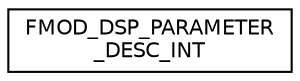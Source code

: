 digraph "Graphical Class Hierarchy"
{
  edge [fontname="Helvetica",fontsize="10",labelfontname="Helvetica",labelfontsize="10"];
  node [fontname="Helvetica",fontsize="10",shape=record];
  rankdir="LR";
  Node1 [label="FMOD_DSP_PARAMETER\l_DESC_INT",height=0.2,width=0.4,color="black", fillcolor="white", style="filled",URL="$struct_f_m_o_d___d_s_p___p_a_r_a_m_e_t_e_r___d_e_s_c___i_n_t.html"];
}
